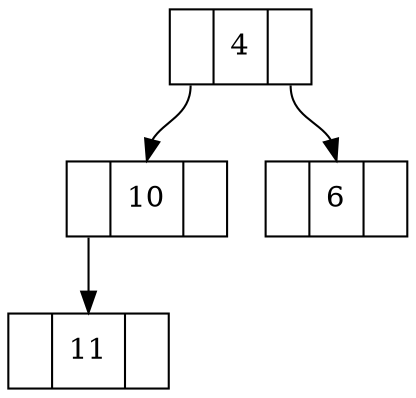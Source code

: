 digraph Heap {
	node [shape=record]

	node0 [label = "<f0> |<f1> 4|<f2> "]
	node0:f0 -> node1:f1
	node0:f2 -> node2:f1
	node1 [label = "<f0> |<f1> 10|<f2> "]
	node1:f0 -> node3:f1
	node2 [label = "<f0> |<f1> 6|<f2> "]
	node3 [label = "<f0> |<f1> 11|<f2> "]
}
